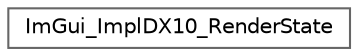 digraph "类继承关系图"
{
 // LATEX_PDF_SIZE
  bgcolor="transparent";
  edge [fontname=Helvetica,fontsize=10,labelfontname=Helvetica,labelfontsize=10];
  node [fontname=Helvetica,fontsize=10,shape=box,height=0.2,width=0.4];
  rankdir="LR";
  Node0 [id="Node000000",label="ImGui_ImplDX10_RenderState",height=0.2,width=0.4,color="grey40", fillcolor="white", style="filled",URL="$struct_im_gui___impl_d_x10___render_state.html",tooltip=" "];
}

